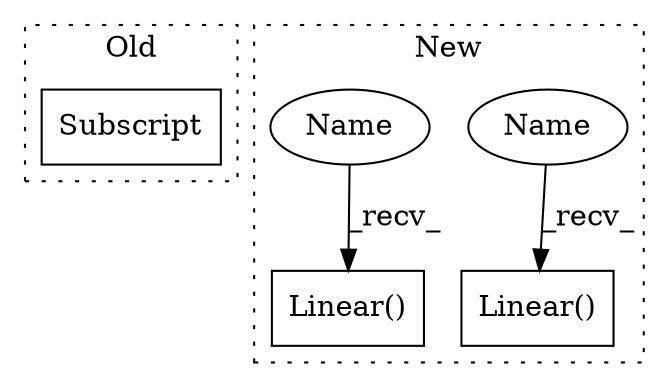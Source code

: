 digraph G {
subgraph cluster0 {
1 [label="Subscript" a="63" s="551,0" l="37,0" shape="box"];
label = "Old";
style="dotted";
}
subgraph cluster1 {
2 [label="Linear()" a="75" s="716" l="48" shape="box"];
3 [label="Linear()" a="75" s="611" l="62" shape="box"];
4 [label="Name" a="87" s="611" l="2" shape="ellipse"];
5 [label="Name" a="87" s="716" l="2" shape="ellipse"];
label = "New";
style="dotted";
}
4 -> 3 [label="_recv_"];
5 -> 2 [label="_recv_"];
}